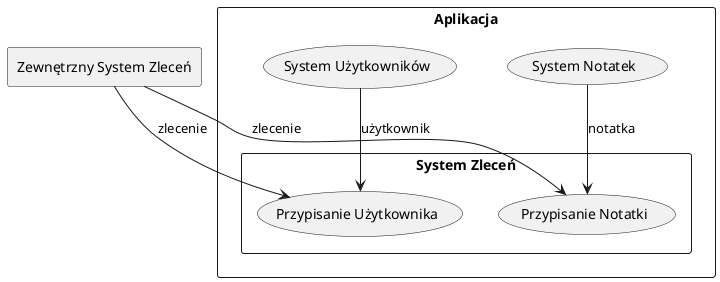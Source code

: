 
@startuml
rectangle "Zewnętrzny System Zleceń" as zsz
rectangle Aplikacja as app {
	rectangle "System Zleceń" as sz{
		(Przypisanie Notatki) as assign_n
		(Przypisanie Użytkownika) as assign_u
    }
    (System Notatek) as sn
    (System Użytkowników) as su
	
    zsz --> assign_n: zlecenie
    zsz --> assign_u: zlecenie

    su --> assign_u: użytkownik
    sn --> assign_n: notatka

}
@enduml
